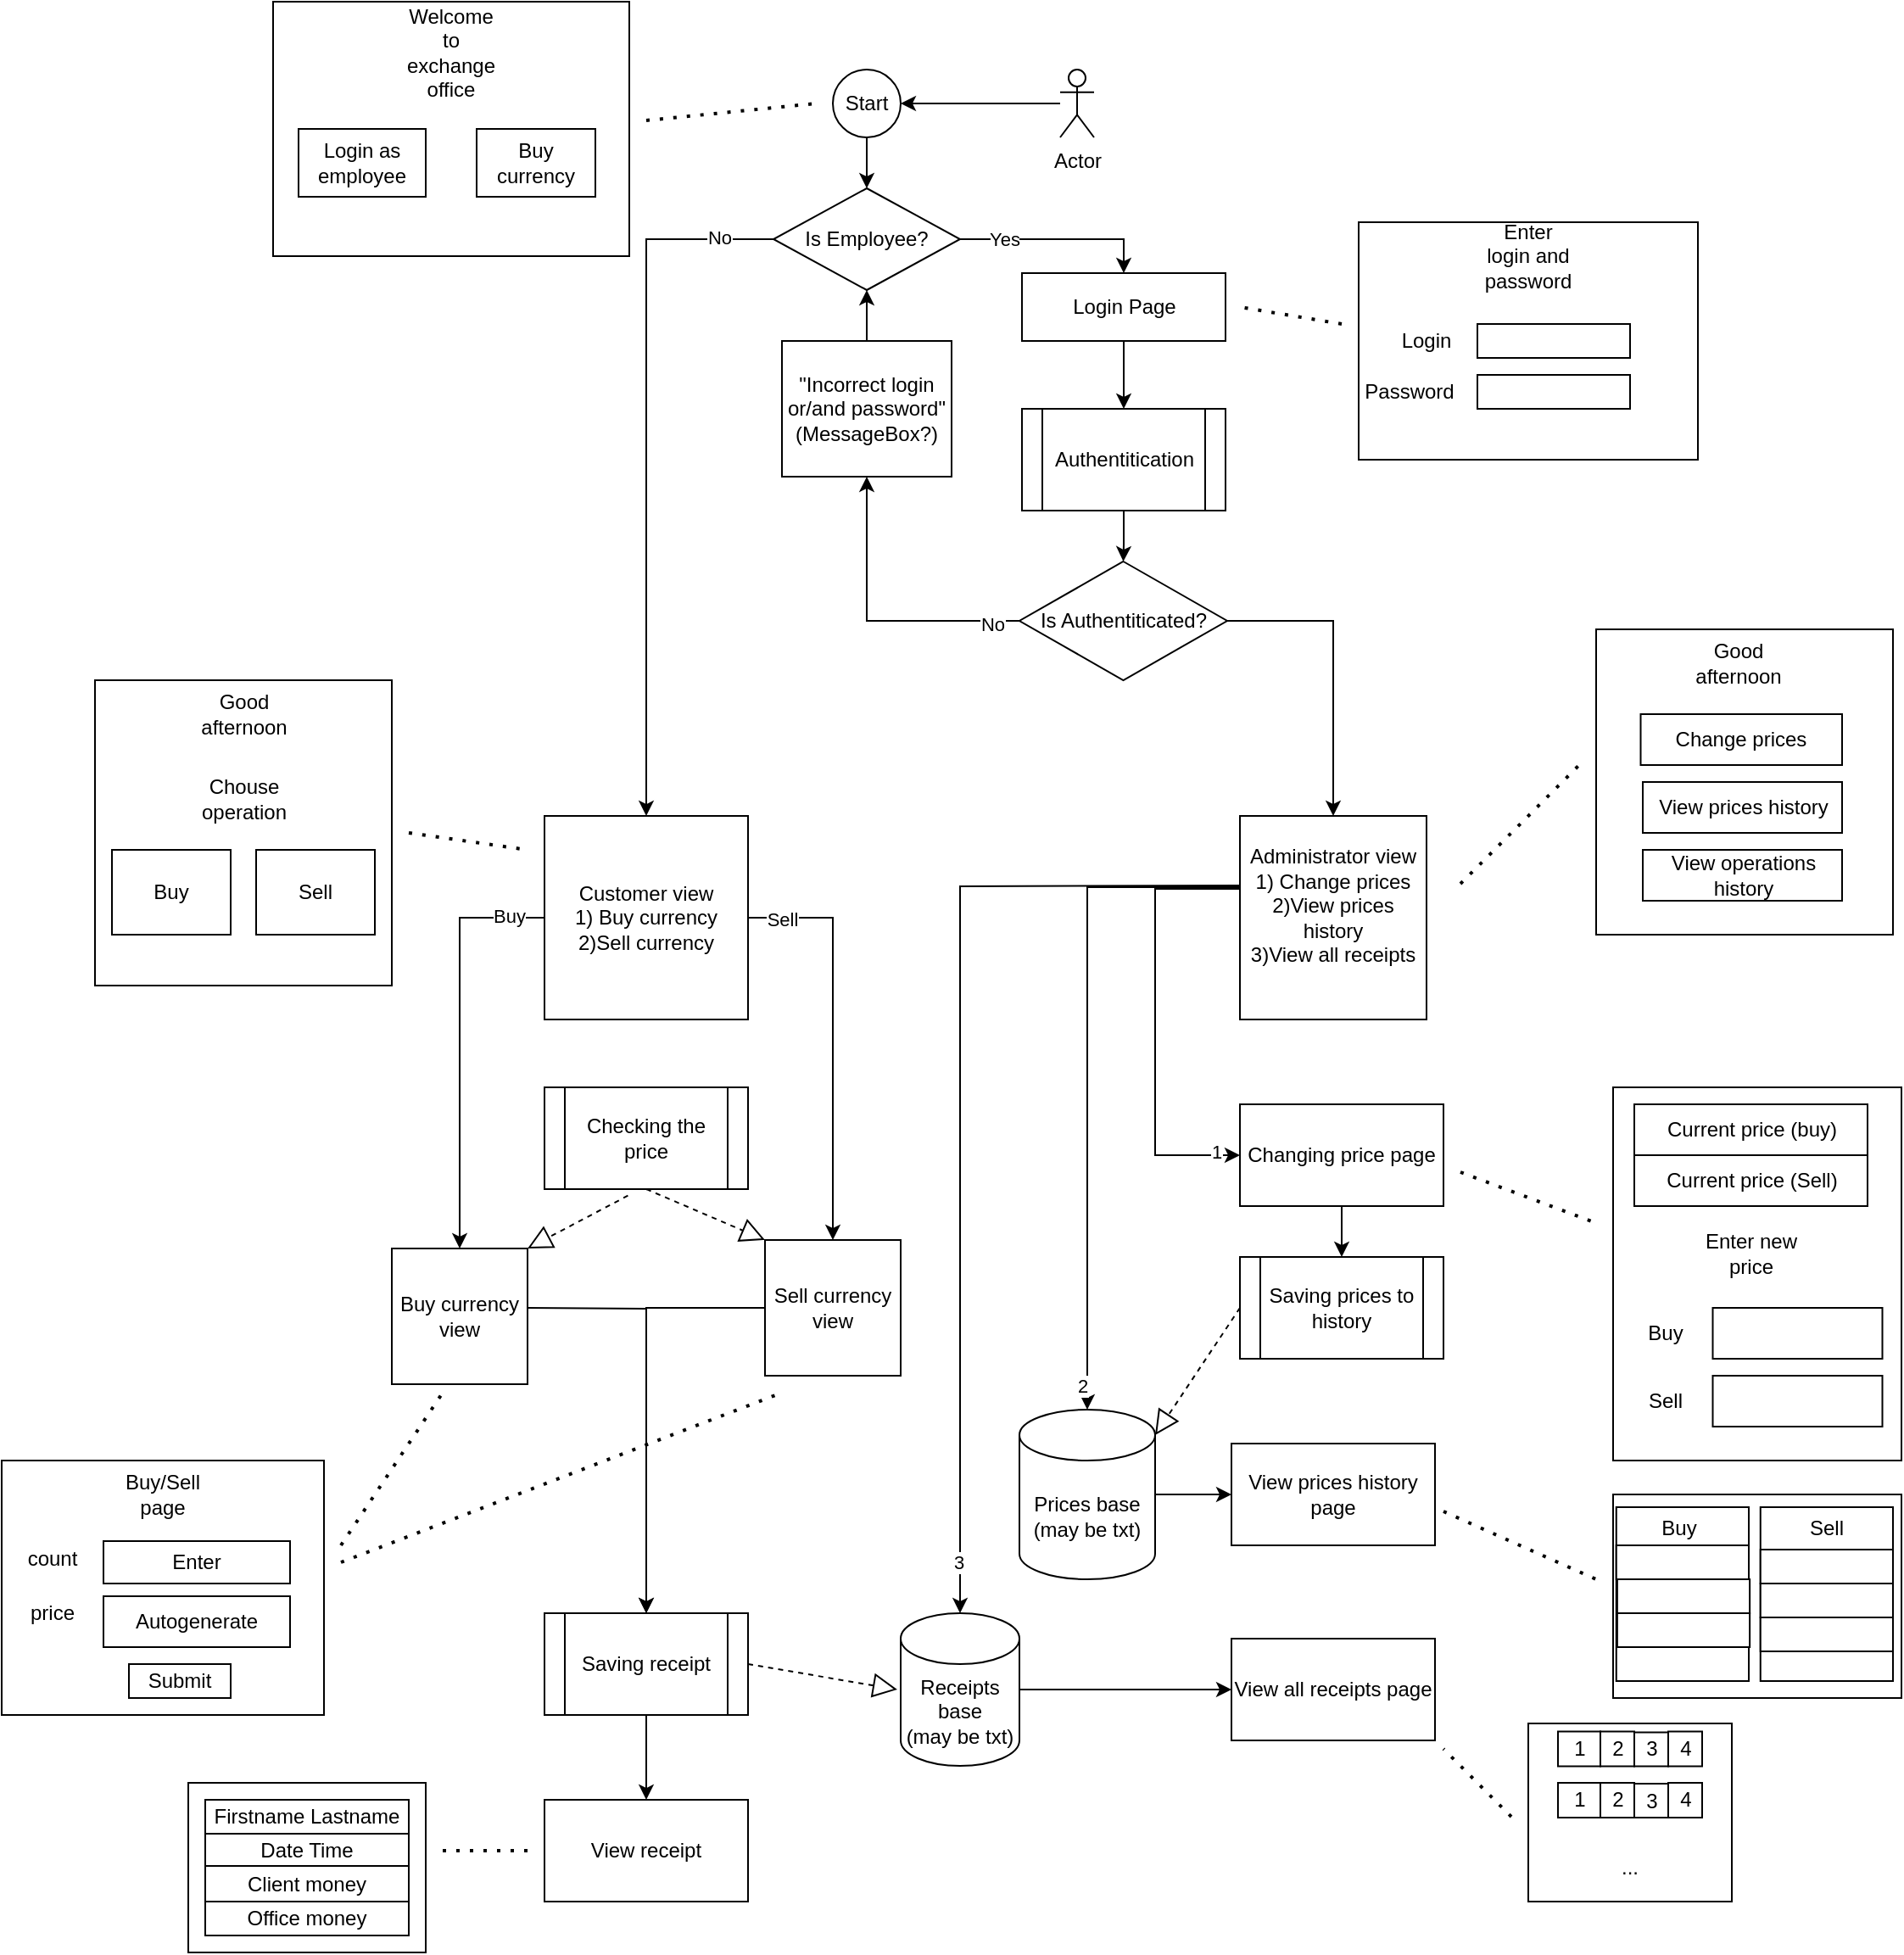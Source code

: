 <mxfile version="13.9.5" type="device"><diagram id="70jK6MJVq4OORmKyQVPU" name="Страница 1"><mxGraphModel dx="2858" dy="1209" grid="1" gridSize="10" guides="1" tooltips="1" connect="1" arrows="1" fold="1" page="1" pageScale="1" pageWidth="827" pageHeight="1169" math="0" shadow="0"><root><mxCell id="0"/><mxCell id="1" parent="0"/><mxCell id="WDr6CzzIE3sjpVlcr5D7-4" style="edgeStyle=orthogonalEdgeStyle;rounded=0;orthogonalLoop=1;jettySize=auto;html=1;exitX=0.5;exitY=1;exitDx=0;exitDy=0;" parent="1" source="WDr6CzzIE3sjpVlcr5D7-1" target="WDr6CzzIE3sjpVlcr5D7-2" edge="1"><mxGeometry relative="1" as="geometry"/></mxCell><mxCell id="WDr6CzzIE3sjpVlcr5D7-1" value="Start" style="ellipse;whiteSpace=wrap;html=1;aspect=fixed;" parent="1" vertex="1"><mxGeometry x="390" y="50" width="40" height="40" as="geometry"/></mxCell><mxCell id="WDr6CzzIE3sjpVlcr5D7-7" style="edgeStyle=orthogonalEdgeStyle;rounded=0;orthogonalLoop=1;jettySize=auto;html=1;exitX=1;exitY=0.5;exitDx=0;exitDy=0;entryX=0.5;entryY=0;entryDx=0;entryDy=0;" parent="1" source="WDr6CzzIE3sjpVlcr5D7-2" target="WDr6CzzIE3sjpVlcr5D7-6" edge="1"><mxGeometry relative="1" as="geometry"/></mxCell><mxCell id="WDr6CzzIE3sjpVlcr5D7-8" value="Yes" style="edgeLabel;html=1;align=center;verticalAlign=middle;resizable=0;points=[];" parent="WDr6CzzIE3sjpVlcr5D7-7" vertex="1" connectable="0"><mxGeometry x="-0.559" relative="1" as="geometry"><mxPoint as="offset"/></mxGeometry></mxCell><mxCell id="WDr6CzzIE3sjpVlcr5D7-23" style="edgeStyle=orthogonalEdgeStyle;rounded=0;orthogonalLoop=1;jettySize=auto;html=1;entryX=0.5;entryY=0;entryDx=0;entryDy=0;" parent="1" source="WDr6CzzIE3sjpVlcr5D7-2" target="WDr6CzzIE3sjpVlcr5D7-22" edge="1"><mxGeometry relative="1" as="geometry"/></mxCell><mxCell id="WDr6CzzIE3sjpVlcr5D7-24" value="No" style="edgeLabel;html=1;align=center;verticalAlign=middle;resizable=0;points=[];" parent="WDr6CzzIE3sjpVlcr5D7-23" vertex="1" connectable="0"><mxGeometry x="-0.843" y="-1" relative="1" as="geometry"><mxPoint as="offset"/></mxGeometry></mxCell><mxCell id="WDr6CzzIE3sjpVlcr5D7-2" value="Is Employee?" style="rhombus;whiteSpace=wrap;html=1;" parent="1" vertex="1"><mxGeometry x="355" y="120" width="110" height="60" as="geometry"/></mxCell><mxCell id="WDr6CzzIE3sjpVlcr5D7-14" style="edgeStyle=orthogonalEdgeStyle;rounded=0;orthogonalLoop=1;jettySize=auto;html=1;entryX=0.5;entryY=0;entryDx=0;entryDy=0;" parent="1" source="WDr6CzzIE3sjpVlcr5D7-6" target="WDr6CzzIE3sjpVlcr5D7-13" edge="1"><mxGeometry relative="1" as="geometry"/></mxCell><mxCell id="WDr6CzzIE3sjpVlcr5D7-6" value="Login Page" style="rounded=0;whiteSpace=wrap;html=1;" parent="1" vertex="1"><mxGeometry x="501.5" y="170" width="120" height="40" as="geometry"/></mxCell><mxCell id="WDr6CzzIE3sjpVlcr5D7-19" style="edgeStyle=orthogonalEdgeStyle;rounded=0;orthogonalLoop=1;jettySize=auto;html=1;entryX=0.5;entryY=1;entryDx=0;entryDy=0;" parent="1" source="WDr6CzzIE3sjpVlcr5D7-9" target="WDr6CzzIE3sjpVlcr5D7-18" edge="1"><mxGeometry relative="1" as="geometry"/></mxCell><mxCell id="WDr6CzzIE3sjpVlcr5D7-20" value="No" style="edgeLabel;html=1;align=center;verticalAlign=middle;resizable=0;points=[];" parent="WDr6CzzIE3sjpVlcr5D7-19" vertex="1" connectable="0"><mxGeometry x="-0.798" y="2" relative="1" as="geometry"><mxPoint x="1" as="offset"/></mxGeometry></mxCell><mxCell id="vBGvFHGu2CdaOtFtJfJy-16" style="edgeStyle=orthogonalEdgeStyle;rounded=0;orthogonalLoop=1;jettySize=auto;html=1;entryX=0.5;entryY=0;entryDx=0;entryDy=0;" parent="1" source="WDr6CzzIE3sjpVlcr5D7-9" target="vBGvFHGu2CdaOtFtJfJy-15" edge="1"><mxGeometry relative="1" as="geometry"><mxPoint x="719" y="410" as="targetPoint"/></mxGeometry></mxCell><mxCell id="WDr6CzzIE3sjpVlcr5D7-9" value="Is Authentiticated?" style="rhombus;whiteSpace=wrap;html=1;" parent="1" vertex="1"><mxGeometry x="500" y="340" width="122.5" height="70" as="geometry"/></mxCell><mxCell id="WDr6CzzIE3sjpVlcr5D7-16" style="edgeStyle=orthogonalEdgeStyle;rounded=0;orthogonalLoop=1;jettySize=auto;html=1;entryX=0.5;entryY=0;entryDx=0;entryDy=0;" parent="1" source="WDr6CzzIE3sjpVlcr5D7-13" target="WDr6CzzIE3sjpVlcr5D7-9" edge="1"><mxGeometry relative="1" as="geometry"/></mxCell><mxCell id="WDr6CzzIE3sjpVlcr5D7-13" value="Authentitication" style="shape=process;whiteSpace=wrap;html=1;backgroundOutline=1;" parent="1" vertex="1"><mxGeometry x="501.5" y="250" width="120" height="60" as="geometry"/></mxCell><mxCell id="WDr6CzzIE3sjpVlcr5D7-21" style="edgeStyle=orthogonalEdgeStyle;rounded=0;orthogonalLoop=1;jettySize=auto;html=1;" parent="1" source="WDr6CzzIE3sjpVlcr5D7-18" target="WDr6CzzIE3sjpVlcr5D7-2" edge="1"><mxGeometry relative="1" as="geometry"/></mxCell><mxCell id="WDr6CzzIE3sjpVlcr5D7-18" value="&quot;Incorrect login or/and password&quot;&lt;br&gt;(MessageBox?)" style="rounded=0;whiteSpace=wrap;html=1;" parent="1" vertex="1"><mxGeometry x="360" y="210" width="100" height="80" as="geometry"/></mxCell><mxCell id="vBGvFHGu2CdaOtFtJfJy-3" style="edgeStyle=orthogonalEdgeStyle;rounded=0;orthogonalLoop=1;jettySize=auto;html=1;entryX=0.5;entryY=0;entryDx=0;entryDy=0;" parent="1" source="WDr6CzzIE3sjpVlcr5D7-22" target="vBGvFHGu2CdaOtFtJfJy-1" edge="1"><mxGeometry relative="1" as="geometry"/></mxCell><mxCell id="vBGvFHGu2CdaOtFtJfJy-7" value="Buy" style="edgeLabel;html=1;align=center;verticalAlign=middle;resizable=0;points=[];" parent="vBGvFHGu2CdaOtFtJfJy-3" vertex="1" connectable="0"><mxGeometry x="-0.825" y="-1" relative="1" as="geometry"><mxPoint as="offset"/></mxGeometry></mxCell><mxCell id="vBGvFHGu2CdaOtFtJfJy-5" style="edgeStyle=orthogonalEdgeStyle;rounded=0;orthogonalLoop=1;jettySize=auto;html=1;entryX=0.5;entryY=0;entryDx=0;entryDy=0;" parent="1" source="WDr6CzzIE3sjpVlcr5D7-22" target="vBGvFHGu2CdaOtFtJfJy-2" edge="1"><mxGeometry relative="1" as="geometry"/></mxCell><mxCell id="vBGvFHGu2CdaOtFtJfJy-8" value="Sell" style="edgeLabel;html=1;align=center;verticalAlign=middle;resizable=0;points=[];" parent="vBGvFHGu2CdaOtFtJfJy-5" vertex="1" connectable="0"><mxGeometry x="-0.832" y="-1" relative="1" as="geometry"><mxPoint as="offset"/></mxGeometry></mxCell><mxCell id="WDr6CzzIE3sjpVlcr5D7-22" value="Customer view&lt;br&gt;1) Buy currency&lt;br&gt;2)Sell currency" style="rounded=0;whiteSpace=wrap;html=1;" parent="1" vertex="1"><mxGeometry x="220" y="490" width="120" height="120" as="geometry"/></mxCell><mxCell id="WDr6CzzIE3sjpVlcr5D7-29" style="edgeStyle=orthogonalEdgeStyle;rounded=0;orthogonalLoop=1;jettySize=auto;html=1;entryX=1;entryY=0.5;entryDx=0;entryDy=0;" parent="1" source="WDr6CzzIE3sjpVlcr5D7-28" target="WDr6CzzIE3sjpVlcr5D7-1" edge="1"><mxGeometry relative="1" as="geometry"/></mxCell><mxCell id="WDr6CzzIE3sjpVlcr5D7-28" value="Actor" style="shape=umlActor;verticalLabelPosition=bottom;verticalAlign=top;html=1;outlineConnect=0;" parent="1" vertex="1"><mxGeometry x="524" y="50" width="20" height="40" as="geometry"/></mxCell><mxCell id="vBGvFHGu2CdaOtFtJfJy-49" style="edgeStyle=orthogonalEdgeStyle;rounded=0;orthogonalLoop=1;jettySize=auto;html=1;entryX=0.5;entryY=0;entryDx=0;entryDy=0;" parent="1" target="vBGvFHGu2CdaOtFtJfJy-47" edge="1"><mxGeometry relative="1" as="geometry"><mxPoint x="210" y="780" as="sourcePoint"/><mxPoint x="280" y="835" as="targetPoint"/></mxGeometry></mxCell><mxCell id="vBGvFHGu2CdaOtFtJfJy-1" value="Buy currency view" style="whiteSpace=wrap;html=1;aspect=fixed;" parent="1" vertex="1"><mxGeometry x="130" y="745" width="80" height="80" as="geometry"/></mxCell><mxCell id="vBGvFHGu2CdaOtFtJfJy-48" style="edgeStyle=orthogonalEdgeStyle;rounded=0;orthogonalLoop=1;jettySize=auto;html=1;entryX=0.5;entryY=0;entryDx=0;entryDy=0;" parent="1" source="vBGvFHGu2CdaOtFtJfJy-2" target="vBGvFHGu2CdaOtFtJfJy-47" edge="1"><mxGeometry relative="1" as="geometry"/></mxCell><mxCell id="vBGvFHGu2CdaOtFtJfJy-2" value="Sell currency view" style="whiteSpace=wrap;html=1;aspect=fixed;" parent="1" vertex="1"><mxGeometry x="350" y="740" width="80" height="80" as="geometry"/></mxCell><mxCell id="vBGvFHGu2CdaOtFtJfJy-17" style="edgeStyle=orthogonalEdgeStyle;rounded=0;orthogonalLoop=1;jettySize=auto;html=1;entryX=0.5;entryY=0;entryDx=0;entryDy=0;" parent="1" edge="1"><mxGeometry relative="1" as="geometry"><mxPoint x="482" y="480" as="targetPoint"/></mxGeometry></mxCell><mxCell id="vBGvFHGu2CdaOtFtJfJy-19" value="Employee" style="edgeLabel;html=1;align=center;verticalAlign=middle;resizable=0;points=[];" parent="vBGvFHGu2CdaOtFtJfJy-17" vertex="1" connectable="0"><mxGeometry x="-0.759" y="-5" relative="1" as="geometry"><mxPoint as="offset"/></mxGeometry></mxCell><mxCell id="vBGvFHGu2CdaOtFtJfJy-27" style="edgeStyle=orthogonalEdgeStyle;rounded=0;orthogonalLoop=1;jettySize=auto;html=1;entryX=0.5;entryY=0;entryDx=0;entryDy=0;" parent="1" edge="1"><mxGeometry relative="1" as="geometry"><mxPoint x="482" y="740" as="targetPoint"/></mxGeometry></mxCell><mxCell id="vBGvFHGu2CdaOtFtJfJy-59" style="edgeStyle=orthogonalEdgeStyle;rounded=0;orthogonalLoop=1;jettySize=auto;html=1;entryX=0;entryY=0.5;entryDx=0;entryDy=0;exitX=0.009;exitY=0.358;exitDx=0;exitDy=0;exitPerimeter=0;" parent="1" source="vBGvFHGu2CdaOtFtJfJy-15" target="vBGvFHGu2CdaOtFtJfJy-54" edge="1"><mxGeometry relative="1" as="geometry"><Array as="points"><mxPoint x="580" y="533"/><mxPoint x="580" y="690"/></Array></mxGeometry></mxCell><mxCell id="vBGvFHGu2CdaOtFtJfJy-60" value="1" style="edgeLabel;html=1;align=center;verticalAlign=middle;resizable=0;points=[];" parent="vBGvFHGu2CdaOtFtJfJy-59" vertex="1" connectable="0"><mxGeometry x="0.891" y="2" relative="1" as="geometry"><mxPoint as="offset"/></mxGeometry></mxCell><mxCell id="vBGvFHGu2CdaOtFtJfJy-61" style="edgeStyle=orthogonalEdgeStyle;rounded=0;orthogonalLoop=1;jettySize=auto;html=1;entryX=0.5;entryY=0;entryDx=0;entryDy=0;entryPerimeter=0;" parent="1" target="vBGvFHGu2CdaOtFtJfJy-58" edge="1"><mxGeometry relative="1" as="geometry"><mxPoint x="630" y="532" as="sourcePoint"/><mxPoint x="540" y="732" as="targetPoint"/><Array as="points"><mxPoint x="540" y="532"/></Array></mxGeometry></mxCell><mxCell id="vBGvFHGu2CdaOtFtJfJy-63" value="2" style="edgeLabel;html=1;align=center;verticalAlign=middle;resizable=0;points=[];" parent="vBGvFHGu2CdaOtFtJfJy-61" vertex="1" connectable="0"><mxGeometry x="0.859" y="4" relative="1" as="geometry"><mxPoint y="50" as="offset"/></mxGeometry></mxCell><mxCell id="vBGvFHGu2CdaOtFtJfJy-69" value="2" style="edgeLabel;html=1;align=center;verticalAlign=middle;resizable=0;points=[];" parent="vBGvFHGu2CdaOtFtJfJy-61" vertex="1" connectable="0"><mxGeometry x="0.93" y="-3" relative="1" as="geometry"><mxPoint as="offset"/></mxGeometry></mxCell><mxCell id="vBGvFHGu2CdaOtFtJfJy-64" style="edgeStyle=orthogonalEdgeStyle;rounded=0;orthogonalLoop=1;jettySize=auto;html=1;entryX=0.5;entryY=0;entryDx=0;entryDy=0;entryPerimeter=0;" parent="1" target="vBGvFHGu2CdaOtFtJfJy-51" edge="1"><mxGeometry relative="1" as="geometry"><mxPoint x="630" y="531" as="sourcePoint"/><mxPoint x="465" y="861" as="targetPoint"/></mxGeometry></mxCell><mxCell id="vBGvFHGu2CdaOtFtJfJy-65" value="3" style="edgeLabel;html=1;align=center;verticalAlign=middle;resizable=0;points=[];" parent="vBGvFHGu2CdaOtFtJfJy-64" vertex="1" connectable="0"><mxGeometry x="0.899" y="-1" relative="1" as="geometry"><mxPoint as="offset"/></mxGeometry></mxCell><mxCell id="vBGvFHGu2CdaOtFtJfJy-15" value="Administrator view&lt;br&gt;1) Change prices&lt;br&gt;2)View prices history&lt;br&gt;3)View all receipts&lt;br&gt;&amp;nbsp;" style="rounded=0;whiteSpace=wrap;html=1;" parent="1" vertex="1"><mxGeometry x="630" y="490" width="110" height="120" as="geometry"/></mxCell><mxCell id="vBGvFHGu2CdaOtFtJfJy-21" value="View receipt" style="rounded=0;whiteSpace=wrap;html=1;" parent="1" vertex="1"><mxGeometry x="220" y="1070" width="120" height="60" as="geometry"/></mxCell><mxCell id="vBGvFHGu2CdaOtFtJfJy-42" value="Checking the price" style="shape=process;whiteSpace=wrap;html=1;backgroundOutline=1;" parent="1" vertex="1"><mxGeometry x="220" y="650" width="120" height="60" as="geometry"/></mxCell><mxCell id="vBGvFHGu2CdaOtFtJfJy-45" value="" style="endArrow=block;dashed=1;endFill=0;endSize=12;html=1;exitX=0.41;exitY=1.064;exitDx=0;exitDy=0;exitPerimeter=0;entryX=1;entryY=0;entryDx=0;entryDy=0;" parent="1" source="vBGvFHGu2CdaOtFtJfJy-42" target="vBGvFHGu2CdaOtFtJfJy-1" edge="1"><mxGeometry width="160" relative="1" as="geometry"><mxPoint x="330" y="640" as="sourcePoint"/><mxPoint x="270" y="750" as="targetPoint"/></mxGeometry></mxCell><mxCell id="vBGvFHGu2CdaOtFtJfJy-46" value="" style="endArrow=block;dashed=1;endFill=0;endSize=12;html=1;exitX=0.5;exitY=1;exitDx=0;exitDy=0;entryX=0;entryY=0;entryDx=0;entryDy=0;" parent="1" source="vBGvFHGu2CdaOtFtJfJy-42" target="vBGvFHGu2CdaOtFtJfJy-2" edge="1"><mxGeometry width="160" relative="1" as="geometry"><mxPoint x="330" y="640" as="sourcePoint"/><mxPoint x="310" y="740" as="targetPoint"/></mxGeometry></mxCell><mxCell id="vBGvFHGu2CdaOtFtJfJy-50" style="edgeStyle=orthogonalEdgeStyle;rounded=0;orthogonalLoop=1;jettySize=auto;html=1;entryX=0.5;entryY=0;entryDx=0;entryDy=0;" parent="1" source="vBGvFHGu2CdaOtFtJfJy-47" target="vBGvFHGu2CdaOtFtJfJy-21" edge="1"><mxGeometry relative="1" as="geometry"/></mxCell><mxCell id="vBGvFHGu2CdaOtFtJfJy-47" value="Saving receipt" style="shape=process;whiteSpace=wrap;html=1;backgroundOutline=1;" parent="1" vertex="1"><mxGeometry x="220" y="960" width="120" height="60" as="geometry"/></mxCell><mxCell id="vBGvFHGu2CdaOtFtJfJy-67" style="edgeStyle=orthogonalEdgeStyle;rounded=0;orthogonalLoop=1;jettySize=auto;html=1;entryX=0;entryY=0.5;entryDx=0;entryDy=0;" parent="1" source="vBGvFHGu2CdaOtFtJfJy-51" target="vBGvFHGu2CdaOtFtJfJy-56" edge="1"><mxGeometry relative="1" as="geometry"/></mxCell><mxCell id="vBGvFHGu2CdaOtFtJfJy-51" value="Receipts base&lt;br&gt;(may be txt)" style="shape=cylinder3;whiteSpace=wrap;html=1;boundedLbl=1;backgroundOutline=1;size=15;" parent="1" vertex="1"><mxGeometry x="430" y="960" width="70" height="90" as="geometry"/></mxCell><mxCell id="vBGvFHGu2CdaOtFtJfJy-52" value="" style="endArrow=block;dashed=1;endFill=0;endSize=12;html=1;exitX=1;exitY=0.5;exitDx=0;exitDy=0;" parent="1" source="vBGvFHGu2CdaOtFtJfJy-47" edge="1"><mxGeometry width="160" relative="1" as="geometry"><mxPoint x="430" y="930" as="sourcePoint"/><mxPoint x="428" y="1005" as="targetPoint"/></mxGeometry></mxCell><mxCell id="vBGvFHGu2CdaOtFtJfJy-72" style="edgeStyle=orthogonalEdgeStyle;rounded=0;orthogonalLoop=1;jettySize=auto;html=1;entryX=0.5;entryY=0;entryDx=0;entryDy=0;" parent="1" source="vBGvFHGu2CdaOtFtJfJy-54" target="vBGvFHGu2CdaOtFtJfJy-70" edge="1"><mxGeometry relative="1" as="geometry"/></mxCell><mxCell id="vBGvFHGu2CdaOtFtJfJy-54" value="Changing price page" style="rounded=0;whiteSpace=wrap;html=1;" parent="1" vertex="1"><mxGeometry x="630" y="660" width="120" height="60" as="geometry"/></mxCell><mxCell id="vBGvFHGu2CdaOtFtJfJy-55" value="View prices history page" style="rounded=0;whiteSpace=wrap;html=1;" parent="1" vertex="1"><mxGeometry x="625" y="860" width="120" height="60" as="geometry"/></mxCell><mxCell id="vBGvFHGu2CdaOtFtJfJy-56" value="View all receipts page" style="rounded=0;whiteSpace=wrap;html=1;" parent="1" vertex="1"><mxGeometry x="625" y="975" width="120" height="60" as="geometry"/></mxCell><mxCell id="vBGvFHGu2CdaOtFtJfJy-62" style="edgeStyle=orthogonalEdgeStyle;rounded=0;orthogonalLoop=1;jettySize=auto;html=1;entryX=0;entryY=0.5;entryDx=0;entryDy=0;" parent="1" source="vBGvFHGu2CdaOtFtJfJy-58" target="vBGvFHGu2CdaOtFtJfJy-55" edge="1"><mxGeometry relative="1" as="geometry"/></mxCell><mxCell id="vBGvFHGu2CdaOtFtJfJy-58" value="Prices base (may be txt)" style="shape=cylinder3;whiteSpace=wrap;html=1;boundedLbl=1;backgroundOutline=1;size=15;" parent="1" vertex="1"><mxGeometry x="500" y="840" width="80" height="100" as="geometry"/></mxCell><mxCell id="vBGvFHGu2CdaOtFtJfJy-70" value="Saving prices to history" style="shape=process;whiteSpace=wrap;html=1;backgroundOutline=1;" parent="1" vertex="1"><mxGeometry x="630" y="750" width="120" height="60" as="geometry"/></mxCell><mxCell id="vBGvFHGu2CdaOtFtJfJy-71" value="" style="endArrow=block;dashed=1;endFill=0;endSize=12;html=1;exitX=0;exitY=0.5;exitDx=0;exitDy=0;entryX=1;entryY=0;entryDx=0;entryDy=15;entryPerimeter=0;" parent="1" source="vBGvFHGu2CdaOtFtJfJy-70" target="vBGvFHGu2CdaOtFtJfJy-58" edge="1"><mxGeometry width="160" relative="1" as="geometry"><mxPoint x="330" y="800" as="sourcePoint"/><mxPoint x="490" y="800" as="targetPoint"/></mxGeometry></mxCell><mxCell id="vkxneB-tH8Gm_tuB70uy-1" value="" style="rounded=0;whiteSpace=wrap;html=1;" parent="1" vertex="1"><mxGeometry x="60" y="10" width="210" height="150" as="geometry"/></mxCell><mxCell id="vkxneB-tH8Gm_tuB70uy-2" value="Welcome to exchange office" style="text;html=1;strokeColor=none;fillColor=none;align=center;verticalAlign=middle;whiteSpace=wrap;rounded=0;" parent="1" vertex="1"><mxGeometry x="145" y="30" width="40" height="20" as="geometry"/></mxCell><mxCell id="vkxneB-tH8Gm_tuB70uy-5" value="Login as employee" style="rounded=0;whiteSpace=wrap;html=1;" parent="1" vertex="1"><mxGeometry x="75" y="85" width="75" height="40" as="geometry"/></mxCell><mxCell id="vkxneB-tH8Gm_tuB70uy-6" value="Buy currency" style="rounded=0;whiteSpace=wrap;html=1;" parent="1" vertex="1"><mxGeometry x="180" y="85" width="70" height="40" as="geometry"/></mxCell><mxCell id="vkxneB-tH8Gm_tuB70uy-7" style="edgeStyle=orthogonalEdgeStyle;rounded=0;orthogonalLoop=1;jettySize=auto;html=1;exitX=0.5;exitY=1;exitDx=0;exitDy=0;" parent="1" source="vkxneB-tH8Gm_tuB70uy-2" target="vkxneB-tH8Gm_tuB70uy-2" edge="1"><mxGeometry relative="1" as="geometry"/></mxCell><mxCell id="vkxneB-tH8Gm_tuB70uy-9" value="" style="endArrow=none;dashed=1;html=1;dashPattern=1 3;strokeWidth=2;" parent="1" edge="1"><mxGeometry width="50" height="50" relative="1" as="geometry"><mxPoint x="280" y="80" as="sourcePoint"/><mxPoint x="380" y="70" as="targetPoint"/></mxGeometry></mxCell><mxCell id="vkxneB-tH8Gm_tuB70uy-10" value="" style="rounded=0;whiteSpace=wrap;html=1;" parent="1" vertex="1"><mxGeometry x="700" y="140" width="200" height="140" as="geometry"/></mxCell><mxCell id="vkxneB-tH8Gm_tuB70uy-11" value="Enter login and password" style="text;html=1;strokeColor=none;fillColor=none;align=center;verticalAlign=middle;whiteSpace=wrap;rounded=0;" parent="1" vertex="1"><mxGeometry x="780" y="150" width="40" height="20" as="geometry"/></mxCell><mxCell id="vkxneB-tH8Gm_tuB70uy-12" value="Login" style="text;html=1;strokeColor=none;fillColor=none;align=center;verticalAlign=middle;whiteSpace=wrap;rounded=0;" parent="1" vertex="1"><mxGeometry x="720" y="200" width="40" height="20" as="geometry"/></mxCell><mxCell id="vkxneB-tH8Gm_tuB70uy-13" value="Password" style="text;html=1;strokeColor=none;fillColor=none;align=center;verticalAlign=middle;whiteSpace=wrap;rounded=0;" parent="1" vertex="1"><mxGeometry x="710" y="230" width="40" height="20" as="geometry"/></mxCell><mxCell id="vkxneB-tH8Gm_tuB70uy-14" value="" style="rounded=0;whiteSpace=wrap;html=1;" parent="1" vertex="1"><mxGeometry x="770" y="200" width="90" height="20" as="geometry"/></mxCell><mxCell id="vkxneB-tH8Gm_tuB70uy-15" value="" style="rounded=0;whiteSpace=wrap;html=1;" parent="1" vertex="1"><mxGeometry x="770" y="230" width="90" height="20" as="geometry"/></mxCell><mxCell id="vkxneB-tH8Gm_tuB70uy-16" value="" style="endArrow=none;dashed=1;html=1;dashPattern=1 3;strokeWidth=2;" parent="1" edge="1"><mxGeometry width="50" height="50" relative="1" as="geometry"><mxPoint x="690" y="200" as="sourcePoint"/><mxPoint x="630" y="190" as="targetPoint"/></mxGeometry></mxCell><mxCell id="vkxneB-tH8Gm_tuB70uy-17" value="" style="rounded=0;whiteSpace=wrap;html=1;" parent="1" vertex="1"><mxGeometry x="-100" y="870" width="190" height="150" as="geometry"/></mxCell><mxCell id="vkxneB-tH8Gm_tuB70uy-18" value="Buy/Sell page" style="text;html=1;strokeColor=none;fillColor=none;align=center;verticalAlign=middle;whiteSpace=wrap;rounded=0;" parent="1" vertex="1"><mxGeometry x="-25" y="880" width="40" height="20" as="geometry"/></mxCell><mxCell id="vkxneB-tH8Gm_tuB70uy-19" value="Enter" style="rounded=0;whiteSpace=wrap;html=1;" parent="1" vertex="1"><mxGeometry x="-40" y="917.5" width="110" height="25" as="geometry"/></mxCell><mxCell id="vkxneB-tH8Gm_tuB70uy-21" value="Autogenerate" style="rounded=0;whiteSpace=wrap;html=1;" parent="1" vertex="1"><mxGeometry x="-40" y="950" width="110" height="30" as="geometry"/></mxCell><mxCell id="vkxneB-tH8Gm_tuB70uy-22" value="count" style="text;html=1;strokeColor=none;fillColor=none;align=center;verticalAlign=middle;whiteSpace=wrap;rounded=0;" parent="1" vertex="1"><mxGeometry x="-90" y="917.5" width="40" height="20" as="geometry"/></mxCell><mxCell id="vkxneB-tH8Gm_tuB70uy-23" value="price" style="text;html=1;strokeColor=none;fillColor=none;align=center;verticalAlign=middle;whiteSpace=wrap;rounded=0;" parent="1" vertex="1"><mxGeometry x="-90" y="950" width="40" height="20" as="geometry"/></mxCell><mxCell id="vkxneB-tH8Gm_tuB70uy-25" value="Submit" style="rounded=0;whiteSpace=wrap;html=1;" parent="1" vertex="1"><mxGeometry x="-25" y="990" width="60" height="20" as="geometry"/></mxCell><mxCell id="vkxneB-tH8Gm_tuB70uy-26" value="" style="rounded=0;whiteSpace=wrap;html=1;" parent="1" vertex="1"><mxGeometry x="10" y="1060" width="140" height="100" as="geometry"/></mxCell><mxCell id="vkxneB-tH8Gm_tuB70uy-28" value="Firstname Lastname" style="rounded=0;whiteSpace=wrap;html=1;" parent="1" vertex="1"><mxGeometry x="20" y="1070" width="120" height="20" as="geometry"/></mxCell><mxCell id="vkxneB-tH8Gm_tuB70uy-29" value="Date Time" style="rounded=0;whiteSpace=wrap;html=1;" parent="1" vertex="1"><mxGeometry x="20" y="1090" width="120" height="20" as="geometry"/></mxCell><mxCell id="vkxneB-tH8Gm_tuB70uy-30" value="Client money" style="rounded=0;whiteSpace=wrap;html=1;" parent="1" vertex="1"><mxGeometry x="20" y="1109" width="120" height="21" as="geometry"/></mxCell><mxCell id="vkxneB-tH8Gm_tuB70uy-31" value="Office money" style="rounded=0;whiteSpace=wrap;html=1;" parent="1" vertex="1"><mxGeometry x="20" y="1130" width="120" height="20" as="geometry"/></mxCell><mxCell id="vkxneB-tH8Gm_tuB70uy-32" value="" style="endArrow=none;dashed=1;html=1;dashPattern=1 3;strokeWidth=2;" parent="1" edge="1"><mxGeometry width="50" height="50" relative="1" as="geometry"><mxPoint x="160" y="1100" as="sourcePoint"/><mxPoint x="210" y="1100" as="targetPoint"/></mxGeometry></mxCell><mxCell id="vkxneB-tH8Gm_tuB70uy-33" value="" style="rounded=0;whiteSpace=wrap;html=1;" parent="1" vertex="1"><mxGeometry x="800" y="1025" width="120" height="105" as="geometry"/></mxCell><mxCell id="vkxneB-tH8Gm_tuB70uy-34" value="1" style="rounded=0;whiteSpace=wrap;html=1;" parent="1" vertex="1"><mxGeometry x="817.5" y="1029.75" width="25" height="20.5" as="geometry"/></mxCell><mxCell id="vkxneB-tH8Gm_tuB70uy-35" value="2" style="rounded=0;whiteSpace=wrap;html=1;" parent="1" vertex="1"><mxGeometry x="842.5" y="1029.75" width="20" height="20.5" as="geometry"/></mxCell><mxCell id="vkxneB-tH8Gm_tuB70uy-36" value="3" style="rounded=0;whiteSpace=wrap;html=1;" parent="1" vertex="1"><mxGeometry x="862.5" y="1030.25" width="20" height="20" as="geometry"/></mxCell><mxCell id="vkxneB-tH8Gm_tuB70uy-37" value="4" style="rounded=0;whiteSpace=wrap;html=1;" parent="1" vertex="1"><mxGeometry x="882.5" y="1029.75" width="20" height="20.5" as="geometry"/></mxCell><mxCell id="vkxneB-tH8Gm_tuB70uy-38" value="1" style="rounded=0;whiteSpace=wrap;html=1;" parent="1" vertex="1"><mxGeometry x="817.5" y="1060" width="25" height="20.5" as="geometry"/></mxCell><mxCell id="vkxneB-tH8Gm_tuB70uy-39" value="2" style="rounded=0;whiteSpace=wrap;html=1;" parent="1" vertex="1"><mxGeometry x="842.5" y="1060" width="20" height="20.5" as="geometry"/></mxCell><mxCell id="vkxneB-tH8Gm_tuB70uy-40" value="3" style="rounded=0;whiteSpace=wrap;html=1;" parent="1" vertex="1"><mxGeometry x="862.5" y="1060.5" width="20" height="20" as="geometry"/></mxCell><mxCell id="vkxneB-tH8Gm_tuB70uy-41" value="4" style="rounded=0;whiteSpace=wrap;html=1;" parent="1" vertex="1"><mxGeometry x="882.5" y="1060" width="20" height="20.5" as="geometry"/></mxCell><mxCell id="vkxneB-tH8Gm_tuB70uy-42" value="..." style="text;html=1;strokeColor=none;fillColor=none;align=center;verticalAlign=middle;whiteSpace=wrap;rounded=0;" parent="1" vertex="1"><mxGeometry x="840" y="1100" width="40" height="20" as="geometry"/></mxCell><mxCell id="vkxneB-tH8Gm_tuB70uy-43" value="" style="endArrow=none;dashed=1;html=1;dashPattern=1 3;strokeWidth=2;" parent="1" edge="1"><mxGeometry width="50" height="50" relative="1" as="geometry"><mxPoint x="790" y="1080" as="sourcePoint"/><mxPoint x="750" y="1040" as="targetPoint"/></mxGeometry></mxCell><mxCell id="vkxneB-tH8Gm_tuB70uy-44" value="" style="rounded=0;whiteSpace=wrap;html=1;" parent="1" vertex="1"><mxGeometry x="850" y="650" width="170" height="220" as="geometry"/></mxCell><mxCell id="vkxneB-tH8Gm_tuB70uy-45" value="Current price (buy)" style="rounded=0;whiteSpace=wrap;html=1;" parent="1" vertex="1"><mxGeometry x="862.5" y="660" width="137.5" height="30" as="geometry"/></mxCell><mxCell id="vkxneB-tH8Gm_tuB70uy-46" value="Current price (Sell)" style="rounded=0;whiteSpace=wrap;html=1;" parent="1" vertex="1"><mxGeometry x="862.5" y="690" width="137.5" height="30" as="geometry"/></mxCell><mxCell id="vkxneB-tH8Gm_tuB70uy-54" value="" style="rounded=0;whiteSpace=wrap;html=1;" parent="1" vertex="1"><mxGeometry x="908.75" y="820" width="100" height="30" as="geometry"/></mxCell><mxCell id="vkxneB-tH8Gm_tuB70uy-55" value="" style="rounded=0;whiteSpace=wrap;html=1;" parent="1" vertex="1"><mxGeometry x="908.75" y="780" width="100" height="30" as="geometry"/></mxCell><mxCell id="vkxneB-tH8Gm_tuB70uy-56" value="Buy" style="text;html=1;strokeColor=none;fillColor=none;align=center;verticalAlign=middle;whiteSpace=wrap;rounded=0;" parent="1" vertex="1"><mxGeometry x="861.25" y="785" width="40" height="20" as="geometry"/></mxCell><mxCell id="vkxneB-tH8Gm_tuB70uy-57" value="Sell" style="text;html=1;strokeColor=none;fillColor=none;align=center;verticalAlign=middle;whiteSpace=wrap;rounded=0;" parent="1" vertex="1"><mxGeometry x="861.25" y="825" width="40" height="20" as="geometry"/></mxCell><mxCell id="vkxneB-tH8Gm_tuB70uy-58" value="Enter new price" style="text;html=1;strokeColor=none;fillColor=none;align=center;verticalAlign=middle;whiteSpace=wrap;rounded=0;" parent="1" vertex="1"><mxGeometry x="890.63" y="740" width="81.25" height="15" as="geometry"/></mxCell><mxCell id="vkxneB-tH8Gm_tuB70uy-59" value="" style="endArrow=none;dashed=1;html=1;dashPattern=1 3;strokeWidth=2;" parent="1" edge="1"><mxGeometry width="50" height="50" relative="1" as="geometry"><mxPoint x="760" y="700" as="sourcePoint"/><mxPoint x="840" y="730" as="targetPoint"/></mxGeometry></mxCell><mxCell id="vkxneB-tH8Gm_tuB70uy-60" value="" style="endArrow=none;dashed=1;html=1;dashPattern=1 3;strokeWidth=2;" parent="1" edge="1"><mxGeometry width="50" height="50" relative="1" as="geometry"><mxPoint x="100" y="930" as="sourcePoint"/><mxPoint x="360" y="830" as="targetPoint"/></mxGeometry></mxCell><mxCell id="vkxneB-tH8Gm_tuB70uy-61" value="" style="endArrow=none;dashed=1;html=1;dashPattern=1 3;strokeWidth=2;" parent="1" edge="1"><mxGeometry width="50" height="50" relative="1" as="geometry"><mxPoint x="100" y="920" as="sourcePoint"/><mxPoint x="160" y="830" as="targetPoint"/></mxGeometry></mxCell><mxCell id="vkxneB-tH8Gm_tuB70uy-62" value="" style="rounded=0;whiteSpace=wrap;html=1;" parent="1" vertex="1"><mxGeometry x="-45" y="410" width="175" height="180" as="geometry"/></mxCell><mxCell id="vkxneB-tH8Gm_tuB70uy-63" value="Chouse operation" style="text;html=1;strokeColor=none;fillColor=none;align=center;verticalAlign=middle;whiteSpace=wrap;rounded=0;" parent="1" vertex="1"><mxGeometry x="22.5" y="470" width="40" height="20" as="geometry"/></mxCell><mxCell id="vkxneB-tH8Gm_tuB70uy-64" value="Buy" style="rounded=0;whiteSpace=wrap;html=1;" parent="1" vertex="1"><mxGeometry x="-35" y="510" width="70" height="50" as="geometry"/></mxCell><mxCell id="vkxneB-tH8Gm_tuB70uy-65" value="Sell" style="rounded=0;whiteSpace=wrap;html=1;" parent="1" vertex="1"><mxGeometry x="50" y="510" width="70" height="50" as="geometry"/></mxCell><mxCell id="vkxneB-tH8Gm_tuB70uy-66" value="" style="endArrow=none;dashed=1;html=1;dashPattern=1 3;strokeWidth=2;" parent="1" edge="1"><mxGeometry width="50" height="50" relative="1" as="geometry"><mxPoint x="140" y="500" as="sourcePoint"/><mxPoint x="210" y="510" as="targetPoint"/></mxGeometry></mxCell><mxCell id="vkxneB-tH8Gm_tuB70uy-67" value="" style="rounded=0;whiteSpace=wrap;html=1;" parent="1" vertex="1"><mxGeometry x="840" y="380" width="175" height="180" as="geometry"/></mxCell><mxCell id="vkxneB-tH8Gm_tuB70uy-68" value="Good afternoon" style="text;html=1;strokeColor=none;fillColor=none;align=center;verticalAlign=middle;whiteSpace=wrap;rounded=0;" parent="1" vertex="1"><mxGeometry x="903.75" y="390" width="40" height="20" as="geometry"/></mxCell><mxCell id="vkxneB-tH8Gm_tuB70uy-69" value="Good afternoon" style="text;html=1;strokeColor=none;fillColor=none;align=center;verticalAlign=middle;whiteSpace=wrap;rounded=0;" parent="1" vertex="1"><mxGeometry x="22.5" y="420" width="40" height="20" as="geometry"/></mxCell><mxCell id="vkxneB-tH8Gm_tuB70uy-70" value="Change prices" style="rounded=0;whiteSpace=wrap;html=1;" parent="1" vertex="1"><mxGeometry x="866.25" y="430" width="118.75" height="30" as="geometry"/></mxCell><mxCell id="vkxneB-tH8Gm_tuB70uy-71" value="View prices history" style="rounded=0;whiteSpace=wrap;html=1;" parent="1" vertex="1"><mxGeometry x="867.5" y="470" width="117.5" height="30" as="geometry"/></mxCell><mxCell id="vkxneB-tH8Gm_tuB70uy-72" value="View operations history" style="rounded=0;whiteSpace=wrap;html=1;" parent="1" vertex="1"><mxGeometry x="867.5" y="510" width="117.5" height="30" as="geometry"/></mxCell><mxCell id="vkxneB-tH8Gm_tuB70uy-73" value="" style="endArrow=none;dashed=1;html=1;dashPattern=1 3;strokeWidth=2;" parent="1" edge="1"><mxGeometry width="50" height="50" relative="1" as="geometry"><mxPoint x="760" y="530" as="sourcePoint"/><mxPoint x="830" y="460" as="targetPoint"/></mxGeometry></mxCell><mxCell id="vkxneB-tH8Gm_tuB70uy-74" value="" style="rounded=0;whiteSpace=wrap;html=1;" parent="1" vertex="1"><mxGeometry x="850" y="890" width="170" height="120" as="geometry"/></mxCell><mxCell id="vkxneB-tH8Gm_tuB70uy-75" value="" style="rounded=0;whiteSpace=wrap;html=1;" parent="1" vertex="1"><mxGeometry x="851.88" y="897.5" width="78.12" height="102.5" as="geometry"/></mxCell><mxCell id="vkxneB-tH8Gm_tuB70uy-76" value="" style="rounded=0;whiteSpace=wrap;html=1;" parent="1" vertex="1"><mxGeometry x="936.88" y="897.5" width="78.12" height="102.5" as="geometry"/></mxCell><mxCell id="vkxneB-tH8Gm_tuB70uy-77" value="Buy" style="text;html=1;strokeColor=none;fillColor=none;align=center;verticalAlign=middle;whiteSpace=wrap;rounded=0;" parent="1" vertex="1"><mxGeometry x="868.75" y="900" width="40" height="20" as="geometry"/></mxCell><mxCell id="vkxneB-tH8Gm_tuB70uy-78" value="Sell" style="text;html=1;strokeColor=none;fillColor=none;align=center;verticalAlign=middle;whiteSpace=wrap;rounded=0;" parent="1" vertex="1"><mxGeometry x="955.94" y="900" width="40" height="20" as="geometry"/></mxCell><mxCell id="vkxneB-tH8Gm_tuB70uy-79" value="" style="rounded=0;whiteSpace=wrap;html=1;" parent="1" vertex="1"><mxGeometry x="851.88" y="920" width="78.12" height="20" as="geometry"/></mxCell><mxCell id="vkxneB-tH8Gm_tuB70uy-80" value="" style="rounded=0;whiteSpace=wrap;html=1;" parent="1" vertex="1"><mxGeometry x="852.44" y="940" width="78.12" height="20" as="geometry"/></mxCell><mxCell id="vkxneB-tH8Gm_tuB70uy-81" value="" style="rounded=0;whiteSpace=wrap;html=1;" parent="1" vertex="1"><mxGeometry x="852.44" y="960" width="78.12" height="20" as="geometry"/></mxCell><mxCell id="vkxneB-tH8Gm_tuB70uy-82" value="" style="rounded=0;whiteSpace=wrap;html=1;" parent="1" vertex="1"><mxGeometry x="936.88" y="922.5" width="78.12" height="20" as="geometry"/></mxCell><mxCell id="vkxneB-tH8Gm_tuB70uy-83" value="" style="rounded=0;whiteSpace=wrap;html=1;fontStyle=0" parent="1" vertex="1"><mxGeometry x="936.88" y="942.5" width="78.12" height="20" as="geometry"/></mxCell><mxCell id="vkxneB-tH8Gm_tuB70uy-84" value="" style="rounded=0;whiteSpace=wrap;html=1;" parent="1" vertex="1"><mxGeometry x="936.88" y="962.5" width="78.12" height="20" as="geometry"/></mxCell><mxCell id="vkxneB-tH8Gm_tuB70uy-85" value="" style="endArrow=none;dashed=1;html=1;dashPattern=1 3;strokeWidth=2;" parent="1" edge="1"><mxGeometry width="50" height="50" relative="1" as="geometry"><mxPoint x="750" y="900" as="sourcePoint"/><mxPoint x="840" y="940" as="targetPoint"/></mxGeometry></mxCell></root></mxGraphModel></diagram></mxfile>
